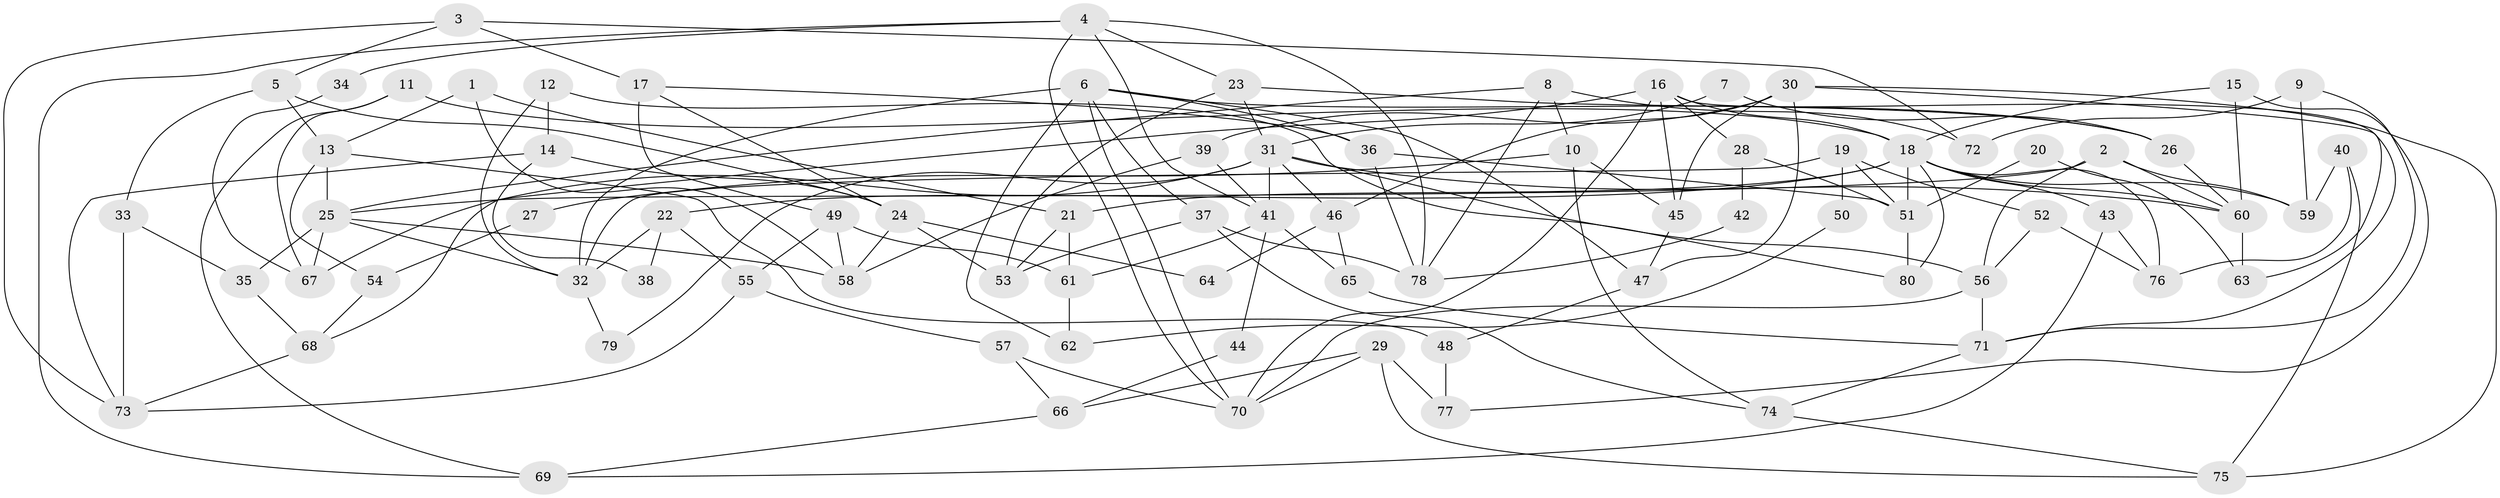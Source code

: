 // Generated by graph-tools (version 1.1) at 2025/50/03/09/25 04:50:11]
// undirected, 80 vertices, 160 edges
graph export_dot {
graph [start="1"]
  node [color=gray90,style=filled];
  1;
  2;
  3;
  4;
  5;
  6;
  7;
  8;
  9;
  10;
  11;
  12;
  13;
  14;
  15;
  16;
  17;
  18;
  19;
  20;
  21;
  22;
  23;
  24;
  25;
  26;
  27;
  28;
  29;
  30;
  31;
  32;
  33;
  34;
  35;
  36;
  37;
  38;
  39;
  40;
  41;
  42;
  43;
  44;
  45;
  46;
  47;
  48;
  49;
  50;
  51;
  52;
  53;
  54;
  55;
  56;
  57;
  58;
  59;
  60;
  61;
  62;
  63;
  64;
  65;
  66;
  67;
  68;
  69;
  70;
  71;
  72;
  73;
  74;
  75;
  76;
  77;
  78;
  79;
  80;
  1 -- 21;
  1 -- 58;
  1 -- 13;
  2 -- 59;
  2 -- 56;
  2 -- 25;
  2 -- 60;
  3 -- 72;
  3 -- 17;
  3 -- 5;
  3 -- 73;
  4 -- 78;
  4 -- 70;
  4 -- 23;
  4 -- 34;
  4 -- 41;
  4 -- 69;
  5 -- 13;
  5 -- 24;
  5 -- 33;
  6 -- 26;
  6 -- 47;
  6 -- 32;
  6 -- 36;
  6 -- 37;
  6 -- 62;
  6 -- 70;
  7 -- 31;
  7 -- 26;
  8 -- 25;
  8 -- 10;
  8 -- 72;
  8 -- 78;
  9 -- 59;
  9 -- 71;
  9 -- 72;
  10 -- 45;
  10 -- 74;
  10 -- 27;
  11 -- 18;
  11 -- 69;
  11 -- 67;
  12 -- 14;
  12 -- 32;
  12 -- 80;
  13 -- 25;
  13 -- 48;
  13 -- 54;
  14 -- 24;
  14 -- 73;
  14 -- 38;
  15 -- 77;
  15 -- 60;
  15 -- 18;
  16 -- 71;
  16 -- 18;
  16 -- 28;
  16 -- 45;
  16 -- 68;
  16 -- 70;
  17 -- 36;
  17 -- 49;
  17 -- 24;
  18 -- 80;
  18 -- 21;
  18 -- 22;
  18 -- 43;
  18 -- 51;
  18 -- 59;
  18 -- 60;
  18 -- 76;
  19 -- 32;
  19 -- 51;
  19 -- 50;
  19 -- 52;
  20 -- 63;
  20 -- 51;
  21 -- 61;
  21 -- 53;
  22 -- 32;
  22 -- 38;
  22 -- 55;
  23 -- 53;
  23 -- 26;
  23 -- 31;
  24 -- 53;
  24 -- 58;
  24 -- 64;
  25 -- 67;
  25 -- 32;
  25 -- 35;
  25 -- 58;
  26 -- 60;
  27 -- 54;
  28 -- 51;
  28 -- 42;
  29 -- 66;
  29 -- 70;
  29 -- 75;
  29 -- 77;
  30 -- 46;
  30 -- 39;
  30 -- 45;
  30 -- 47;
  30 -- 63;
  30 -- 75;
  31 -- 60;
  31 -- 41;
  31 -- 46;
  31 -- 56;
  31 -- 67;
  31 -- 79;
  32 -- 79;
  33 -- 35;
  33 -- 73;
  34 -- 67;
  35 -- 68;
  36 -- 78;
  36 -- 51;
  37 -- 53;
  37 -- 74;
  37 -- 78;
  39 -- 58;
  39 -- 41;
  40 -- 76;
  40 -- 75;
  40 -- 59;
  41 -- 44;
  41 -- 61;
  41 -- 65;
  42 -- 78;
  43 -- 76;
  43 -- 69;
  44 -- 66;
  45 -- 47;
  46 -- 65;
  46 -- 64;
  47 -- 48;
  48 -- 77;
  49 -- 58;
  49 -- 55;
  49 -- 61;
  50 -- 62;
  51 -- 80;
  52 -- 56;
  52 -- 76;
  54 -- 68;
  55 -- 73;
  55 -- 57;
  56 -- 70;
  56 -- 71;
  57 -- 70;
  57 -- 66;
  60 -- 63;
  61 -- 62;
  65 -- 71;
  66 -- 69;
  68 -- 73;
  71 -- 74;
  74 -- 75;
}
